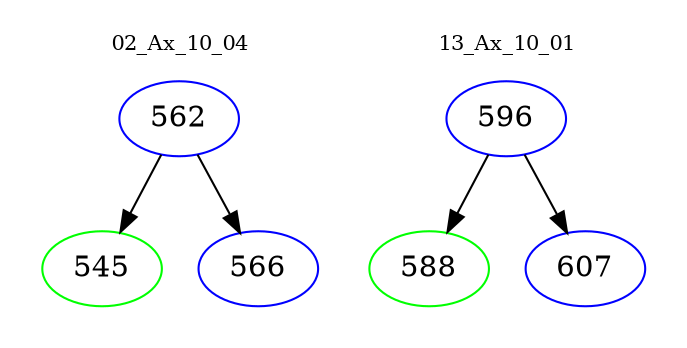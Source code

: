 digraph{
subgraph cluster_0 {
color = white
label = "02_Ax_10_04";
fontsize=10;
T0_562 [label="562", color="blue"]
T0_562 -> T0_545 [color="black"]
T0_545 [label="545", color="green"]
T0_562 -> T0_566 [color="black"]
T0_566 [label="566", color="blue"]
}
subgraph cluster_1 {
color = white
label = "13_Ax_10_01";
fontsize=10;
T1_596 [label="596", color="blue"]
T1_596 -> T1_588 [color="black"]
T1_588 [label="588", color="green"]
T1_596 -> T1_607 [color="black"]
T1_607 [label="607", color="blue"]
}
}
